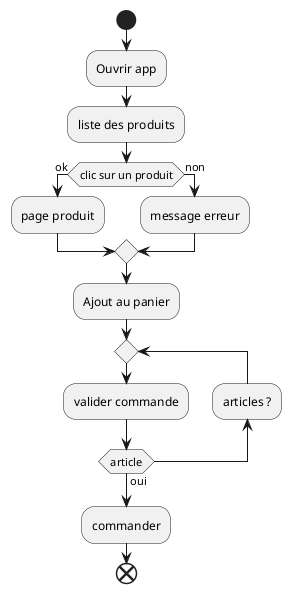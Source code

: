 @startuml activity
start

:Ouvrir app;

:liste des produits;
if (clic sur un produit) then (ok)
    :page produit;
else (non)
    :message erreur;
endif

:Ajout au panier;

repeat
    :valider commande;
backward:articles ?;
repeat while (article) not (oui)

:commander;

end
@enduml